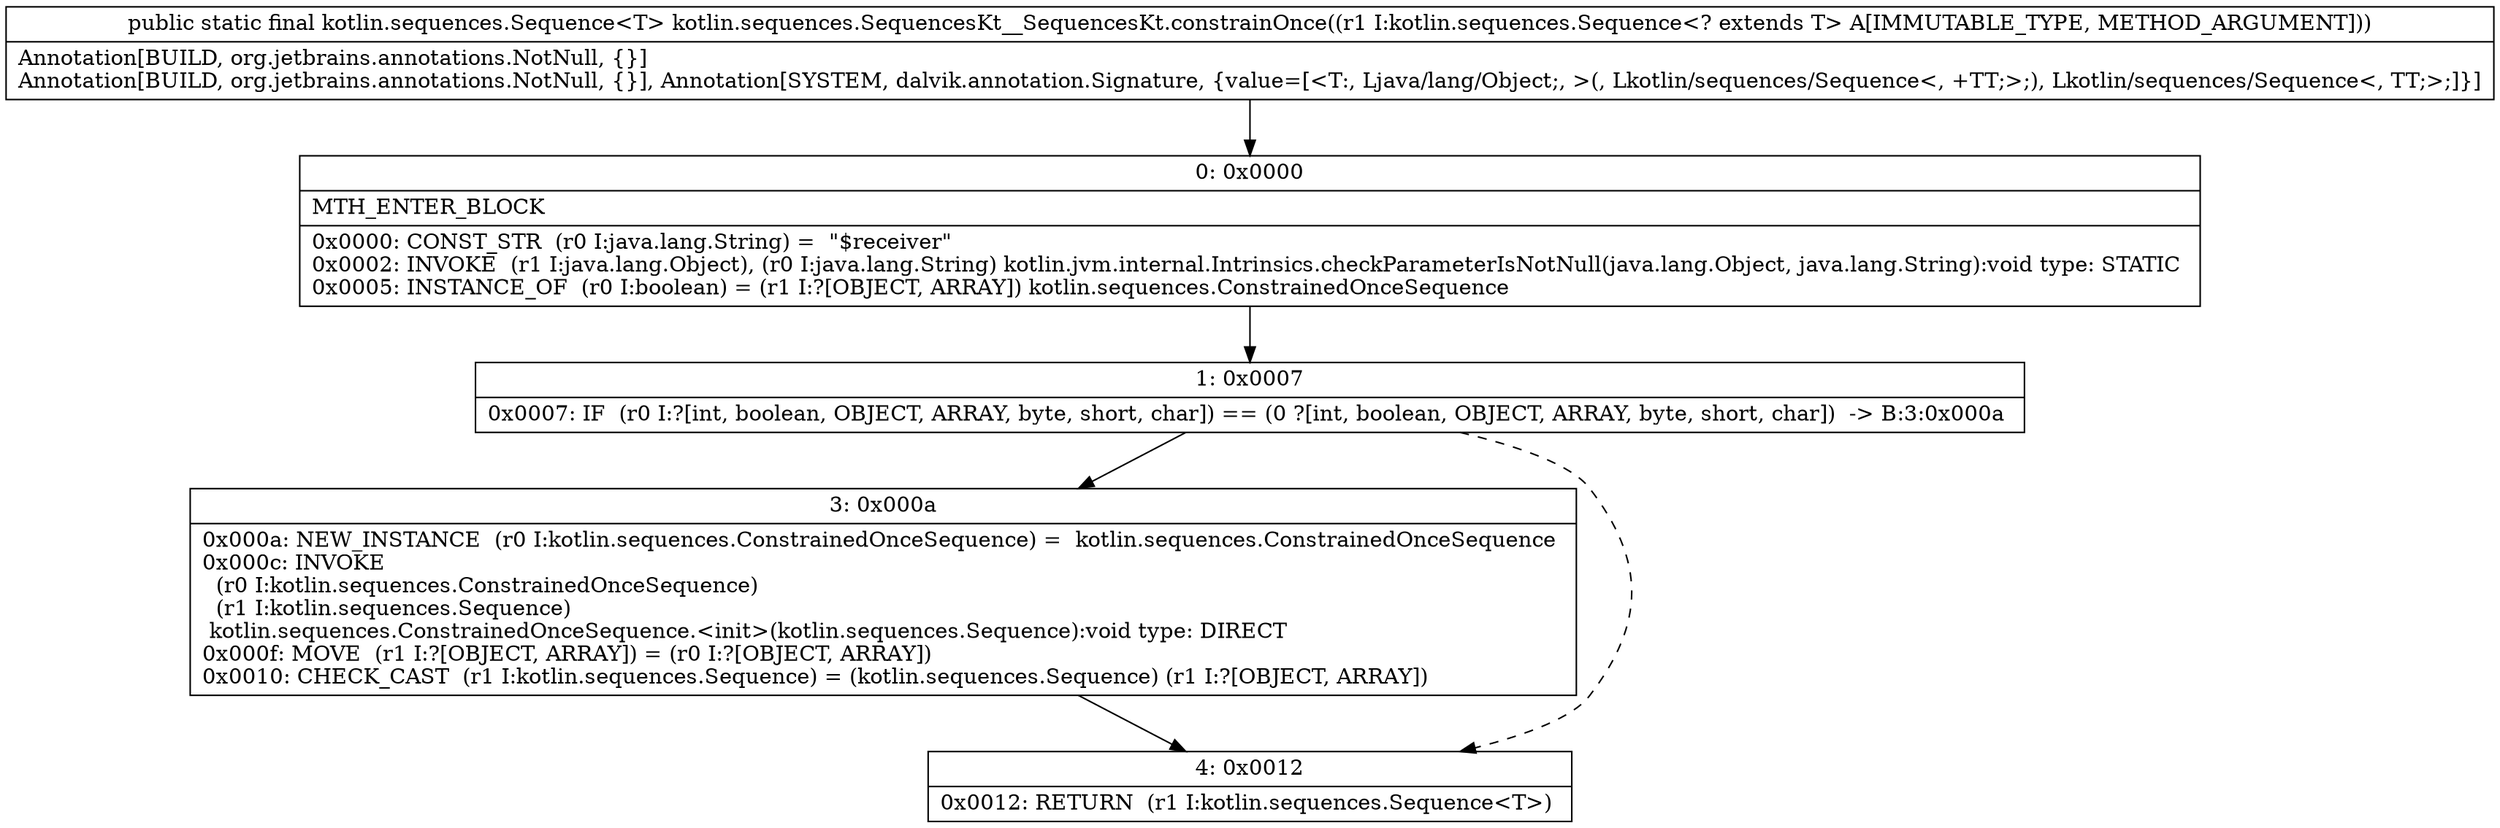 digraph "CFG forkotlin.sequences.SequencesKt__SequencesKt.constrainOnce(Lkotlin\/sequences\/Sequence;)Lkotlin\/sequences\/Sequence;" {
Node_0 [shape=record,label="{0\:\ 0x0000|MTH_ENTER_BLOCK\l|0x0000: CONST_STR  (r0 I:java.lang.String) =  \"$receiver\" \l0x0002: INVOKE  (r1 I:java.lang.Object), (r0 I:java.lang.String) kotlin.jvm.internal.Intrinsics.checkParameterIsNotNull(java.lang.Object, java.lang.String):void type: STATIC \l0x0005: INSTANCE_OF  (r0 I:boolean) = (r1 I:?[OBJECT, ARRAY]) kotlin.sequences.ConstrainedOnceSequence \l}"];
Node_1 [shape=record,label="{1\:\ 0x0007|0x0007: IF  (r0 I:?[int, boolean, OBJECT, ARRAY, byte, short, char]) == (0 ?[int, boolean, OBJECT, ARRAY, byte, short, char])  \-\> B:3:0x000a \l}"];
Node_3 [shape=record,label="{3\:\ 0x000a|0x000a: NEW_INSTANCE  (r0 I:kotlin.sequences.ConstrainedOnceSequence) =  kotlin.sequences.ConstrainedOnceSequence \l0x000c: INVOKE  \l  (r0 I:kotlin.sequences.ConstrainedOnceSequence)\l  (r1 I:kotlin.sequences.Sequence)\l kotlin.sequences.ConstrainedOnceSequence.\<init\>(kotlin.sequences.Sequence):void type: DIRECT \l0x000f: MOVE  (r1 I:?[OBJECT, ARRAY]) = (r0 I:?[OBJECT, ARRAY]) \l0x0010: CHECK_CAST  (r1 I:kotlin.sequences.Sequence) = (kotlin.sequences.Sequence) (r1 I:?[OBJECT, ARRAY]) \l}"];
Node_4 [shape=record,label="{4\:\ 0x0012|0x0012: RETURN  (r1 I:kotlin.sequences.Sequence\<T\>) \l}"];
MethodNode[shape=record,label="{public static final kotlin.sequences.Sequence\<T\> kotlin.sequences.SequencesKt__SequencesKt.constrainOnce((r1 I:kotlin.sequences.Sequence\<? extends T\> A[IMMUTABLE_TYPE, METHOD_ARGUMENT]))  | Annotation[BUILD, org.jetbrains.annotations.NotNull, \{\}]\lAnnotation[BUILD, org.jetbrains.annotations.NotNull, \{\}], Annotation[SYSTEM, dalvik.annotation.Signature, \{value=[\<T:, Ljava\/lang\/Object;, \>(, Lkotlin\/sequences\/Sequence\<, +TT;\>;), Lkotlin\/sequences\/Sequence\<, TT;\>;]\}]\l}"];
MethodNode -> Node_0;
Node_0 -> Node_1;
Node_1 -> Node_3;
Node_1 -> Node_4[style=dashed];
Node_3 -> Node_4;
}

